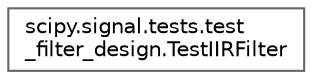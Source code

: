 digraph "Graphical Class Hierarchy"
{
 // LATEX_PDF_SIZE
  bgcolor="transparent";
  edge [fontname=Helvetica,fontsize=10,labelfontname=Helvetica,labelfontsize=10];
  node [fontname=Helvetica,fontsize=10,shape=box,height=0.2,width=0.4];
  rankdir="LR";
  Node0 [id="Node000000",label="scipy.signal.tests.test\l_filter_design.TestIIRFilter",height=0.2,width=0.4,color="grey40", fillcolor="white", style="filled",URL="$d6/d63/classscipy_1_1signal_1_1tests_1_1test__filter__design_1_1TestIIRFilter.html",tooltip=" "];
}
